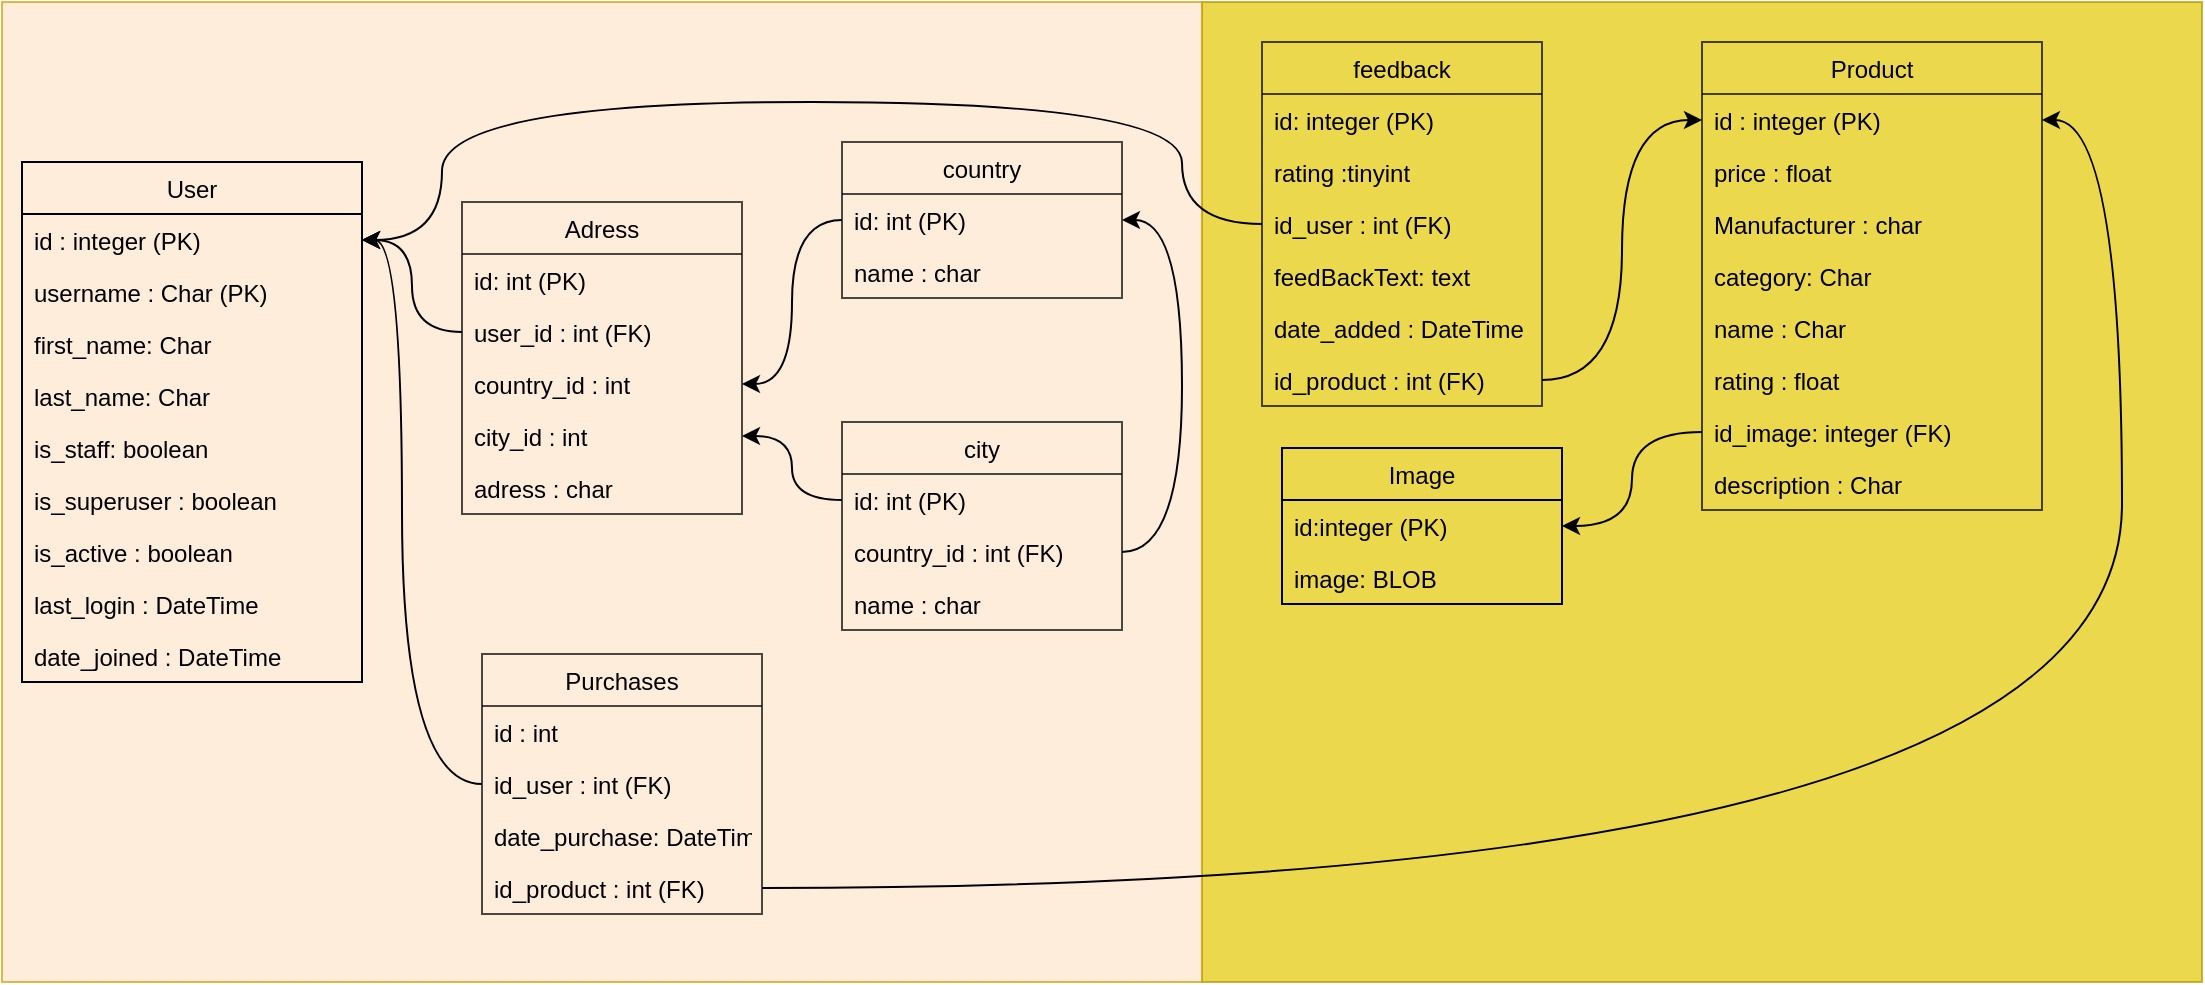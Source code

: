 <mxfile>
    <diagram id="UPBEb2TTziudW-EZ5Ple" name="Page-1">
        <mxGraphModel dx="951" dy="654" grid="1" gridSize="10" guides="1" tooltips="1" connect="1" arrows="1" fold="1" page="1" pageScale="1" pageWidth="1169" pageHeight="827" math="0" shadow="0">
            <root>
                <mxCell id="0"/>
                <mxCell id="1" parent="0"/>
                <mxCell id="9Q4XjMa0IG0PHS_X8gSo-51" value="" style="text;strokeColor=#B09500;fillColor=#e3c800;align=left;verticalAlign=middle;spacingTop=-1;spacingLeft=4;spacingRight=4;rotatable=0;labelPosition=right;points=[];portConstraint=eastwest;opacity=70;fontColor=#ffffff;" parent="1" vertex="1">
                    <mxGeometry x="600" width="500" height="490" as="geometry"/>
                </mxCell>
                <mxCell id="9Q4XjMa0IG0PHS_X8gSo-10" value="" style="text;strokeColor=#d79b00;fillColor=#ffe6cc;align=left;verticalAlign=middle;spacingTop=-1;spacingLeft=4;spacingRight=4;rotatable=0;labelPosition=right;points=[];portConstraint=eastwest;opacity=70;" parent="1" vertex="1">
                    <mxGeometry width="600" height="490" as="geometry"/>
                </mxCell>
                <mxCell id="9Q4XjMa0IG0PHS_X8gSo-1" value="User" style="swimlane;fontStyle=0;childLayout=stackLayout;horizontal=1;startSize=26;fillColor=none;horizontalStack=0;resizeParent=1;resizeParentMax=0;resizeLast=0;collapsible=1;marginBottom=0;" parent="1" vertex="1">
                    <mxGeometry x="10" y="80" width="170" height="260" as="geometry"/>
                </mxCell>
                <mxCell id="9Q4XjMa0IG0PHS_X8gSo-9" value="id : integer (PK)" style="text;strokeColor=none;fillColor=none;align=left;verticalAlign=top;spacingLeft=4;spacingRight=4;overflow=hidden;rotatable=0;points=[[0,0.5],[1,0.5]];portConstraint=eastwest;" parent="9Q4XjMa0IG0PHS_X8gSo-1" vertex="1">
                    <mxGeometry y="26" width="170" height="26" as="geometry"/>
                </mxCell>
                <mxCell id="9Q4XjMa0IG0PHS_X8gSo-2" value="username : Char (PK)" style="text;strokeColor=none;fillColor=none;align=left;verticalAlign=top;spacingLeft=4;spacingRight=4;overflow=hidden;rotatable=0;points=[[0,0.5],[1,0.5]];portConstraint=eastwest;" parent="9Q4XjMa0IG0PHS_X8gSo-1" vertex="1">
                    <mxGeometry y="52" width="170" height="26" as="geometry"/>
                </mxCell>
                <mxCell id="9Q4XjMa0IG0PHS_X8gSo-3" value="first_name: Char" style="text;strokeColor=none;fillColor=none;align=left;verticalAlign=top;spacingLeft=4;spacingRight=4;overflow=hidden;rotatable=0;points=[[0,0.5],[1,0.5]];portConstraint=eastwest;" parent="9Q4XjMa0IG0PHS_X8gSo-1" vertex="1">
                    <mxGeometry y="78" width="170" height="26" as="geometry"/>
                </mxCell>
                <mxCell id="9Q4XjMa0IG0PHS_X8gSo-4" value="last_name: Char" style="text;strokeColor=none;fillColor=none;align=left;verticalAlign=top;spacingLeft=4;spacingRight=4;overflow=hidden;rotatable=0;points=[[0,0.5],[1,0.5]];portConstraint=eastwest;" parent="9Q4XjMa0IG0PHS_X8gSo-1" vertex="1">
                    <mxGeometry y="104" width="170" height="26" as="geometry"/>
                </mxCell>
                <mxCell id="9Q4XjMa0IG0PHS_X8gSo-5" value="is_staff: boolean" style="text;strokeColor=none;fillColor=none;align=left;verticalAlign=top;spacingLeft=4;spacingRight=4;overflow=hidden;rotatable=0;points=[[0,0.5],[1,0.5]];portConstraint=eastwest;" parent="9Q4XjMa0IG0PHS_X8gSo-1" vertex="1">
                    <mxGeometry y="130" width="170" height="26" as="geometry"/>
                </mxCell>
                <mxCell id="9Q4XjMa0IG0PHS_X8gSo-6" value="is_superuser : boolean" style="text;strokeColor=none;fillColor=none;align=left;verticalAlign=top;spacingLeft=4;spacingRight=4;overflow=hidden;rotatable=0;points=[[0,0.5],[1,0.5]];portConstraint=eastwest;" parent="9Q4XjMa0IG0PHS_X8gSo-1" vertex="1">
                    <mxGeometry y="156" width="170" height="26" as="geometry"/>
                </mxCell>
                <mxCell id="9Q4XjMa0IG0PHS_X8gSo-39" value="is_active : boolean" style="text;strokeColor=none;fillColor=none;align=left;verticalAlign=top;spacingLeft=4;spacingRight=4;overflow=hidden;rotatable=0;points=[[0,0.5],[1,0.5]];portConstraint=eastwest;" parent="9Q4XjMa0IG0PHS_X8gSo-1" vertex="1">
                    <mxGeometry y="182" width="170" height="26" as="geometry"/>
                </mxCell>
                <mxCell id="9Q4XjMa0IG0PHS_X8gSo-8" value="last_login : DateTime" style="text;strokeColor=none;fillColor=none;align=left;verticalAlign=top;spacingLeft=4;spacingRight=4;overflow=hidden;rotatable=0;points=[[0,0.5],[1,0.5]];portConstraint=eastwest;" parent="9Q4XjMa0IG0PHS_X8gSo-1" vertex="1">
                    <mxGeometry y="208" width="170" height="26" as="geometry"/>
                </mxCell>
                <mxCell id="9Q4XjMa0IG0PHS_X8gSo-7" value="date_joined : DateTime" style="text;strokeColor=none;fillColor=none;align=left;verticalAlign=top;spacingLeft=4;spacingRight=4;overflow=hidden;rotatable=0;points=[[0,0.5],[1,0.5]];portConstraint=eastwest;" parent="9Q4XjMa0IG0PHS_X8gSo-1" vertex="1">
                    <mxGeometry y="234" width="170" height="26" as="geometry"/>
                </mxCell>
                <mxCell id="9Q4XjMa0IG0PHS_X8gSo-12" value="Product" style="swimlane;fontStyle=0;childLayout=stackLayout;horizontal=1;startSize=26;fillColor=none;horizontalStack=0;resizeParent=1;resizeParentMax=0;resizeLast=0;collapsible=1;marginBottom=0;opacity=70;" parent="1" vertex="1">
                    <mxGeometry x="850" y="20" width="170" height="234" as="geometry"/>
                </mxCell>
                <mxCell id="9Q4XjMa0IG0PHS_X8gSo-13" value="id : integer (PK)" style="text;strokeColor=none;fillColor=none;align=left;verticalAlign=top;spacingLeft=4;spacingRight=4;overflow=hidden;rotatable=0;points=[[0,0.5],[1,0.5]];portConstraint=eastwest;" parent="9Q4XjMa0IG0PHS_X8gSo-12" vertex="1">
                    <mxGeometry y="26" width="170" height="26" as="geometry"/>
                </mxCell>
                <mxCell id="9Q4XjMa0IG0PHS_X8gSo-41" value="price : float" style="text;strokeColor=none;fillColor=none;align=left;verticalAlign=top;spacingLeft=4;spacingRight=4;overflow=hidden;rotatable=0;points=[[0,0.5],[1,0.5]];portConstraint=eastwest;" parent="9Q4XjMa0IG0PHS_X8gSo-12" vertex="1">
                    <mxGeometry y="52" width="170" height="26" as="geometry"/>
                </mxCell>
                <mxCell id="9Q4XjMa0IG0PHS_X8gSo-66" value="Manufacturer : char" style="text;strokeColor=none;fillColor=none;align=left;verticalAlign=top;spacingLeft=4;spacingRight=4;overflow=hidden;rotatable=0;points=[[0,0.5],[1,0.5]];portConstraint=eastwest;" parent="9Q4XjMa0IG0PHS_X8gSo-12" vertex="1">
                    <mxGeometry y="78" width="170" height="26" as="geometry"/>
                </mxCell>
                <mxCell id="9Q4XjMa0IG0PHS_X8gSo-42" value="category: Char" style="text;strokeColor=none;fillColor=none;align=left;verticalAlign=top;spacingLeft=4;spacingRight=4;overflow=hidden;rotatable=0;points=[[0,0.5],[1,0.5]];portConstraint=eastwest;" parent="9Q4XjMa0IG0PHS_X8gSo-12" vertex="1">
                    <mxGeometry y="104" width="170" height="26" as="geometry"/>
                </mxCell>
                <mxCell id="9Q4XjMa0IG0PHS_X8gSo-14" value="name : Char" style="text;strokeColor=none;fillColor=none;align=left;verticalAlign=top;spacingLeft=4;spacingRight=4;overflow=hidden;rotatable=0;points=[[0,0.5],[1,0.5]];portConstraint=eastwest;" parent="9Q4XjMa0IG0PHS_X8gSo-12" vertex="1">
                    <mxGeometry y="130" width="170" height="26" as="geometry"/>
                </mxCell>
                <mxCell id="9Q4XjMa0IG0PHS_X8gSo-15" value="rating : float" style="text;strokeColor=none;fillColor=none;align=left;verticalAlign=top;spacingLeft=4;spacingRight=4;overflow=hidden;rotatable=0;points=[[0,0.5],[1,0.5]];portConstraint=eastwest;" parent="9Q4XjMa0IG0PHS_X8gSo-12" vertex="1">
                    <mxGeometry y="156" width="170" height="26" as="geometry"/>
                </mxCell>
                <mxCell id="OqmwpgkLxYmQuUE8nbPh-5" value="id_image: integer (FK)" style="text;strokeColor=none;fillColor=none;align=left;verticalAlign=top;spacingLeft=4;spacingRight=4;overflow=hidden;rotatable=0;points=[[0,0.5],[1,0.5]];portConstraint=eastwest;" vertex="1" parent="9Q4XjMa0IG0PHS_X8gSo-12">
                    <mxGeometry y="182" width="170" height="26" as="geometry"/>
                </mxCell>
                <mxCell id="9Q4XjMa0IG0PHS_X8gSo-20" value="description : Char" style="text;strokeColor=none;fillColor=none;align=left;verticalAlign=top;spacingLeft=4;spacingRight=4;overflow=hidden;rotatable=0;points=[[0,0.5],[1,0.5]];portConstraint=eastwest;opacity=70;" parent="9Q4XjMa0IG0PHS_X8gSo-12" vertex="1">
                    <mxGeometry y="208" width="170" height="26" as="geometry"/>
                </mxCell>
                <mxCell id="9Q4XjMa0IG0PHS_X8gSo-16" value="feedback" style="swimlane;fontStyle=0;childLayout=stackLayout;horizontal=1;startSize=26;fillColor=none;horizontalStack=0;resizeParent=1;resizeParentMax=0;resizeLast=0;collapsible=1;marginBottom=0;opacity=70;" parent="1" vertex="1">
                    <mxGeometry x="630" y="20" width="140" height="182" as="geometry"/>
                </mxCell>
                <mxCell id="9Q4XjMa0IG0PHS_X8gSo-17" value="id: integer (PK)" style="text;strokeColor=none;fillColor=none;align=left;verticalAlign=top;spacingLeft=4;spacingRight=4;overflow=hidden;rotatable=0;points=[[0,0.5],[1,0.5]];portConstraint=eastwest;" parent="9Q4XjMa0IG0PHS_X8gSo-16" vertex="1">
                    <mxGeometry y="26" width="140" height="26" as="geometry"/>
                </mxCell>
                <mxCell id="9Q4XjMa0IG0PHS_X8gSo-18" value="rating :tinyint" style="text;strokeColor=none;fillColor=none;align=left;verticalAlign=top;spacingLeft=4;spacingRight=4;overflow=hidden;rotatable=0;points=[[0,0.5],[1,0.5]];portConstraint=eastwest;" parent="9Q4XjMa0IG0PHS_X8gSo-16" vertex="1">
                    <mxGeometry y="52" width="140" height="26" as="geometry"/>
                </mxCell>
                <mxCell id="9Q4XjMa0IG0PHS_X8gSo-19" value="id_user : int (FK)" style="text;strokeColor=none;fillColor=none;align=left;verticalAlign=top;spacingLeft=4;spacingRight=4;overflow=hidden;rotatable=0;points=[[0,0.5],[1,0.5]];portConstraint=eastwest;" parent="9Q4XjMa0IG0PHS_X8gSo-16" vertex="1">
                    <mxGeometry y="78" width="140" height="26" as="geometry"/>
                </mxCell>
                <mxCell id="9Q4XjMa0IG0PHS_X8gSo-40" value="feedBackText: text" style="text;strokeColor=none;fillColor=none;align=left;verticalAlign=top;spacingLeft=4;spacingRight=4;overflow=hidden;rotatable=0;points=[[0,0.5],[1,0.5]];portConstraint=eastwest;opacity=70;" parent="9Q4XjMa0IG0PHS_X8gSo-16" vertex="1">
                    <mxGeometry y="104" width="140" height="26" as="geometry"/>
                </mxCell>
                <mxCell id="9Q4XjMa0IG0PHS_X8gSo-24" value="date_added : DateTime" style="text;strokeColor=none;fillColor=none;align=left;verticalAlign=top;spacingLeft=4;spacingRight=4;overflow=hidden;rotatable=0;points=[[0,0.5],[1,0.5]];portConstraint=eastwest;opacity=70;" parent="9Q4XjMa0IG0PHS_X8gSo-16" vertex="1">
                    <mxGeometry y="130" width="140" height="26" as="geometry"/>
                </mxCell>
                <mxCell id="9Q4XjMa0IG0PHS_X8gSo-21" value="id_product : int (FK)" style="text;strokeColor=none;fillColor=none;align=left;verticalAlign=top;spacingLeft=4;spacingRight=4;overflow=hidden;rotatable=0;points=[[0,0.5],[1,0.5]];portConstraint=eastwest;opacity=70;" parent="9Q4XjMa0IG0PHS_X8gSo-16" vertex="1">
                    <mxGeometry y="156" width="140" height="26" as="geometry"/>
                </mxCell>
                <mxCell id="9Q4XjMa0IG0PHS_X8gSo-22" style="edgeStyle=orthogonalEdgeStyle;rounded=0;orthogonalLoop=1;jettySize=auto;html=1;entryX=0;entryY=0.5;entryDx=0;entryDy=0;curved=1;" parent="1" source="9Q4XjMa0IG0PHS_X8gSo-21" target="9Q4XjMa0IG0PHS_X8gSo-13" edge="1">
                    <mxGeometry relative="1" as="geometry"/>
                </mxCell>
                <mxCell id="9Q4XjMa0IG0PHS_X8gSo-23" style="edgeStyle=orthogonalEdgeStyle;rounded=0;orthogonalLoop=1;jettySize=auto;html=1;entryX=1;entryY=0.5;entryDx=0;entryDy=0;curved=1;" parent="1" source="9Q4XjMa0IG0PHS_X8gSo-19" target="9Q4XjMa0IG0PHS_X8gSo-9" edge="1">
                    <mxGeometry relative="1" as="geometry">
                        <Array as="points">
                            <mxPoint x="590" y="111"/>
                            <mxPoint x="590" y="50"/>
                            <mxPoint x="220" y="50"/>
                            <mxPoint x="220" y="119"/>
                        </Array>
                    </mxGeometry>
                </mxCell>
                <mxCell id="9Q4XjMa0IG0PHS_X8gSo-25" value="Purchases" style="swimlane;fontStyle=0;childLayout=stackLayout;horizontal=1;startSize=26;fillColor=none;horizontalStack=0;resizeParent=1;resizeParentMax=0;resizeLast=0;collapsible=1;marginBottom=0;opacity=70;" parent="1" vertex="1">
                    <mxGeometry x="240" y="326" width="140" height="130" as="geometry"/>
                </mxCell>
                <mxCell id="9Q4XjMa0IG0PHS_X8gSo-26" value="id : int" style="text;strokeColor=none;fillColor=none;align=left;verticalAlign=top;spacingLeft=4;spacingRight=4;overflow=hidden;rotatable=0;points=[[0,0.5],[1,0.5]];portConstraint=eastwest;" parent="9Q4XjMa0IG0PHS_X8gSo-25" vertex="1">
                    <mxGeometry y="26" width="140" height="26" as="geometry"/>
                </mxCell>
                <mxCell id="9Q4XjMa0IG0PHS_X8gSo-27" value="id_user : int (FK)" style="text;strokeColor=none;fillColor=none;align=left;verticalAlign=top;spacingLeft=4;spacingRight=4;overflow=hidden;rotatable=0;points=[[0,0.5],[1,0.5]];portConstraint=eastwest;" parent="9Q4XjMa0IG0PHS_X8gSo-25" vertex="1">
                    <mxGeometry y="52" width="140" height="26" as="geometry"/>
                </mxCell>
                <mxCell id="9Q4XjMa0IG0PHS_X8gSo-43" value="date_purchase: DateTime" style="text;strokeColor=none;fillColor=none;align=left;verticalAlign=top;spacingLeft=4;spacingRight=4;overflow=hidden;rotatable=0;points=[[0,0.5],[1,0.5]];portConstraint=eastwest;" parent="9Q4XjMa0IG0PHS_X8gSo-25" vertex="1">
                    <mxGeometry y="78" width="140" height="26" as="geometry"/>
                </mxCell>
                <mxCell id="9Q4XjMa0IG0PHS_X8gSo-28" value="id_product : int (FK)" style="text;strokeColor=none;fillColor=none;align=left;verticalAlign=top;spacingLeft=4;spacingRight=4;overflow=hidden;rotatable=0;points=[[0,0.5],[1,0.5]];portConstraint=eastwest;" parent="9Q4XjMa0IG0PHS_X8gSo-25" vertex="1">
                    <mxGeometry y="104" width="140" height="26" as="geometry"/>
                </mxCell>
                <mxCell id="9Q4XjMa0IG0PHS_X8gSo-29" style="edgeStyle=orthogonalEdgeStyle;rounded=0;orthogonalLoop=1;jettySize=auto;html=1;entryX=1;entryY=0.5;entryDx=0;entryDy=0;curved=1;" parent="1" source="9Q4XjMa0IG0PHS_X8gSo-27" target="9Q4XjMa0IG0PHS_X8gSo-9" edge="1">
                    <mxGeometry relative="1" as="geometry">
                        <Array as="points">
                            <mxPoint x="200" y="391"/>
                            <mxPoint x="200" y="119"/>
                        </Array>
                    </mxGeometry>
                </mxCell>
                <mxCell id="9Q4XjMa0IG0PHS_X8gSo-30" style="edgeStyle=orthogonalEdgeStyle;rounded=0;orthogonalLoop=1;jettySize=auto;html=1;curved=1;entryX=1;entryY=0.5;entryDx=0;entryDy=0;" parent="1" source="9Q4XjMa0IG0PHS_X8gSo-28" target="9Q4XjMa0IG0PHS_X8gSo-13" edge="1">
                    <mxGeometry relative="1" as="geometry">
                        <mxPoint x="890" y="59" as="targetPoint"/>
                        <Array as="points">
                            <mxPoint x="1060" y="443"/>
                            <mxPoint x="1060" y="59"/>
                        </Array>
                    </mxGeometry>
                </mxCell>
                <mxCell id="9Q4XjMa0IG0PHS_X8gSo-45" value="Adress" style="swimlane;fontStyle=0;childLayout=stackLayout;horizontal=1;startSize=26;fillColor=none;horizontalStack=0;resizeParent=1;resizeParentMax=0;resizeLast=0;collapsible=1;marginBottom=0;opacity=70;" parent="1" vertex="1">
                    <mxGeometry x="230" y="100" width="140" height="156" as="geometry"/>
                </mxCell>
                <mxCell id="9Q4XjMa0IG0PHS_X8gSo-46" value="id: int (PK)" style="text;strokeColor=none;fillColor=none;align=left;verticalAlign=top;spacingLeft=4;spacingRight=4;overflow=hidden;rotatable=0;points=[[0,0.5],[1,0.5]];portConstraint=eastwest;" parent="9Q4XjMa0IG0PHS_X8gSo-45" vertex="1">
                    <mxGeometry y="26" width="140" height="26" as="geometry"/>
                </mxCell>
                <mxCell id="9Q4XjMa0IG0PHS_X8gSo-47" value="user_id : int (FK)" style="text;strokeColor=none;fillColor=none;align=left;verticalAlign=top;spacingLeft=4;spacingRight=4;overflow=hidden;rotatable=0;points=[[0,0.5],[1,0.5]];portConstraint=eastwest;" parent="9Q4XjMa0IG0PHS_X8gSo-45" vertex="1">
                    <mxGeometry y="52" width="140" height="26" as="geometry"/>
                </mxCell>
                <mxCell id="9Q4XjMa0IG0PHS_X8gSo-48" value="country_id : int" style="text;strokeColor=none;fillColor=none;align=left;verticalAlign=top;spacingLeft=4;spacingRight=4;overflow=hidden;rotatable=0;points=[[0,0.5],[1,0.5]];portConstraint=eastwest;" parent="9Q4XjMa0IG0PHS_X8gSo-45" vertex="1">
                    <mxGeometry y="78" width="140" height="26" as="geometry"/>
                </mxCell>
                <mxCell id="9Q4XjMa0IG0PHS_X8gSo-49" value="city_id : int" style="text;strokeColor=none;fillColor=none;align=left;verticalAlign=top;spacingLeft=4;spacingRight=4;overflow=hidden;rotatable=0;points=[[0,0.5],[1,0.5]];portConstraint=eastwest;" parent="9Q4XjMa0IG0PHS_X8gSo-45" vertex="1">
                    <mxGeometry y="104" width="140" height="26" as="geometry"/>
                </mxCell>
                <mxCell id="9Q4XjMa0IG0PHS_X8gSo-50" value="adress : char" style="text;strokeColor=none;fillColor=none;align=left;verticalAlign=top;spacingLeft=4;spacingRight=4;overflow=hidden;rotatable=0;points=[[0,0.5],[1,0.5]];portConstraint=eastwest;" parent="9Q4XjMa0IG0PHS_X8gSo-45" vertex="1">
                    <mxGeometry y="130" width="140" height="26" as="geometry"/>
                </mxCell>
                <mxCell id="9Q4XjMa0IG0PHS_X8gSo-52" value="country" style="swimlane;fontStyle=0;childLayout=stackLayout;horizontal=1;startSize=26;fillColor=none;horizontalStack=0;resizeParent=1;resizeParentMax=0;resizeLast=0;collapsible=1;marginBottom=0;opacity=70;" parent="1" vertex="1">
                    <mxGeometry x="420" y="70" width="140" height="78" as="geometry"/>
                </mxCell>
                <mxCell id="9Q4XjMa0IG0PHS_X8gSo-53" value="id: int (PK)" style="text;strokeColor=none;fillColor=none;align=left;verticalAlign=top;spacingLeft=4;spacingRight=4;overflow=hidden;rotatable=0;points=[[0,0.5],[1,0.5]];portConstraint=eastwest;" parent="9Q4XjMa0IG0PHS_X8gSo-52" vertex="1">
                    <mxGeometry y="26" width="140" height="26" as="geometry"/>
                </mxCell>
                <mxCell id="9Q4XjMa0IG0PHS_X8gSo-55" value="name : char" style="text;strokeColor=none;fillColor=none;align=left;verticalAlign=top;spacingLeft=4;spacingRight=4;overflow=hidden;rotatable=0;points=[[0,0.5],[1,0.5]];portConstraint=eastwest;" parent="9Q4XjMa0IG0PHS_X8gSo-52" vertex="1">
                    <mxGeometry y="52" width="140" height="26" as="geometry"/>
                </mxCell>
                <mxCell id="9Q4XjMa0IG0PHS_X8gSo-58" style="edgeStyle=orthogonalEdgeStyle;curved=1;rounded=0;orthogonalLoop=1;jettySize=auto;html=1;" parent="1" source="9Q4XjMa0IG0PHS_X8gSo-53" target="9Q4XjMa0IG0PHS_X8gSo-48" edge="1">
                    <mxGeometry relative="1" as="geometry"/>
                </mxCell>
                <mxCell id="9Q4XjMa0IG0PHS_X8gSo-59" value="city" style="swimlane;fontStyle=0;childLayout=stackLayout;horizontal=1;startSize=26;fillColor=none;horizontalStack=0;resizeParent=1;resizeParentMax=0;resizeLast=0;collapsible=1;marginBottom=0;opacity=70;" parent="1" vertex="1">
                    <mxGeometry x="420" y="210" width="140" height="104" as="geometry"/>
                </mxCell>
                <mxCell id="9Q4XjMa0IG0PHS_X8gSo-60" value="id: int (PK)" style="text;strokeColor=none;fillColor=none;align=left;verticalAlign=top;spacingLeft=4;spacingRight=4;overflow=hidden;rotatable=0;points=[[0,0.5],[1,0.5]];portConstraint=eastwest;" parent="9Q4XjMa0IG0PHS_X8gSo-59" vertex="1">
                    <mxGeometry y="26" width="140" height="26" as="geometry"/>
                </mxCell>
                <mxCell id="9Q4XjMa0IG0PHS_X8gSo-63" value="country_id : int (FK)" style="text;strokeColor=none;fillColor=none;align=left;verticalAlign=top;spacingLeft=4;spacingRight=4;overflow=hidden;rotatable=0;points=[[0,0.5],[1,0.5]];portConstraint=eastwest;" parent="9Q4XjMa0IG0PHS_X8gSo-59" vertex="1">
                    <mxGeometry y="52" width="140" height="26" as="geometry"/>
                </mxCell>
                <mxCell id="9Q4XjMa0IG0PHS_X8gSo-61" value="name : char" style="text;strokeColor=none;fillColor=none;align=left;verticalAlign=top;spacingLeft=4;spacingRight=4;overflow=hidden;rotatable=0;points=[[0,0.5],[1,0.5]];portConstraint=eastwest;" parent="9Q4XjMa0IG0PHS_X8gSo-59" vertex="1">
                    <mxGeometry y="78" width="140" height="26" as="geometry"/>
                </mxCell>
                <mxCell id="9Q4XjMa0IG0PHS_X8gSo-62" style="edgeStyle=orthogonalEdgeStyle;curved=1;rounded=0;orthogonalLoop=1;jettySize=auto;html=1;" parent="1" source="9Q4XjMa0IG0PHS_X8gSo-60" target="9Q4XjMa0IG0PHS_X8gSo-49" edge="1">
                    <mxGeometry relative="1" as="geometry"/>
                </mxCell>
                <mxCell id="9Q4XjMa0IG0PHS_X8gSo-64" style="edgeStyle=orthogonalEdgeStyle;curved=1;rounded=0;orthogonalLoop=1;jettySize=auto;html=1;entryX=1;entryY=0.5;entryDx=0;entryDy=0;" parent="1" source="9Q4XjMa0IG0PHS_X8gSo-63" target="9Q4XjMa0IG0PHS_X8gSo-53" edge="1">
                    <mxGeometry relative="1" as="geometry">
                        <Array as="points">
                            <mxPoint x="590" y="275"/>
                            <mxPoint x="590" y="109"/>
                        </Array>
                    </mxGeometry>
                </mxCell>
                <mxCell id="9Q4XjMa0IG0PHS_X8gSo-65" style="edgeStyle=orthogonalEdgeStyle;curved=1;rounded=0;orthogonalLoop=1;jettySize=auto;html=1;entryX=1;entryY=0.5;entryDx=0;entryDy=0;" parent="1" source="9Q4XjMa0IG0PHS_X8gSo-47" target="9Q4XjMa0IG0PHS_X8gSo-9" edge="1">
                    <mxGeometry relative="1" as="geometry"/>
                </mxCell>
                <mxCell id="OqmwpgkLxYmQuUE8nbPh-1" value="Image" style="swimlane;fontStyle=0;childLayout=stackLayout;horizontal=1;startSize=26;fillColor=none;horizontalStack=0;resizeParent=1;resizeParentMax=0;resizeLast=0;collapsible=1;marginBottom=0;" vertex="1" parent="1">
                    <mxGeometry x="640" y="223" width="140" height="78" as="geometry"/>
                </mxCell>
                <mxCell id="OqmwpgkLxYmQuUE8nbPh-2" value="id:integer (PK)" style="text;strokeColor=none;fillColor=none;align=left;verticalAlign=top;spacingLeft=4;spacingRight=4;overflow=hidden;rotatable=0;points=[[0,0.5],[1,0.5]];portConstraint=eastwest;" vertex="1" parent="OqmwpgkLxYmQuUE8nbPh-1">
                    <mxGeometry y="26" width="140" height="26" as="geometry"/>
                </mxCell>
                <mxCell id="OqmwpgkLxYmQuUE8nbPh-4" value="image: BLOB" style="text;strokeColor=none;fillColor=none;align=left;verticalAlign=top;spacingLeft=4;spacingRight=4;overflow=hidden;rotatable=0;points=[[0,0.5],[1,0.5]];portConstraint=eastwest;" vertex="1" parent="OqmwpgkLxYmQuUE8nbPh-1">
                    <mxGeometry y="52" width="140" height="26" as="geometry"/>
                </mxCell>
                <mxCell id="OqmwpgkLxYmQuUE8nbPh-6" style="edgeStyle=orthogonalEdgeStyle;rounded=0;orthogonalLoop=1;jettySize=auto;html=1;entryX=1;entryY=0.5;entryDx=0;entryDy=0;curved=1;" edge="1" parent="1" source="OqmwpgkLxYmQuUE8nbPh-5" target="OqmwpgkLxYmQuUE8nbPh-2">
                    <mxGeometry relative="1" as="geometry"/>
                </mxCell>
            </root>
        </mxGraphModel>
    </diagram>
</mxfile>